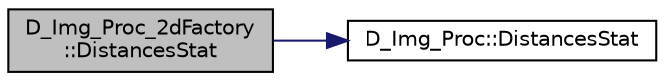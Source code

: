 digraph "D_Img_Proc_2dFactory::DistancesStat"
{
 // LATEX_PDF_SIZE
  edge [fontname="Helvetica",fontsize="10",labelfontname="Helvetica",labelfontsize="10"];
  node [fontname="Helvetica",fontsize="10",shape=record];
  rankdir="LR";
  Node1 [label="D_Img_Proc_2dFactory\l::DistancesStat",height=0.2,width=0.4,color="black", fillcolor="grey75", style="filled", fontcolor="black",tooltip=" "];
  Node1 -> Node2 [color="midnightblue",fontsize="10",style="solid",fontname="Helvetica"];
  Node2 [label="D_Img_Proc::DistancesStat",height=0.2,width=0.4,color="black", fillcolor="white", style="filled",URL="$class_d___img___proc.html#ad7b1a6909b775a8cc81243ac2ef68bc2",tooltip=" "];
}
